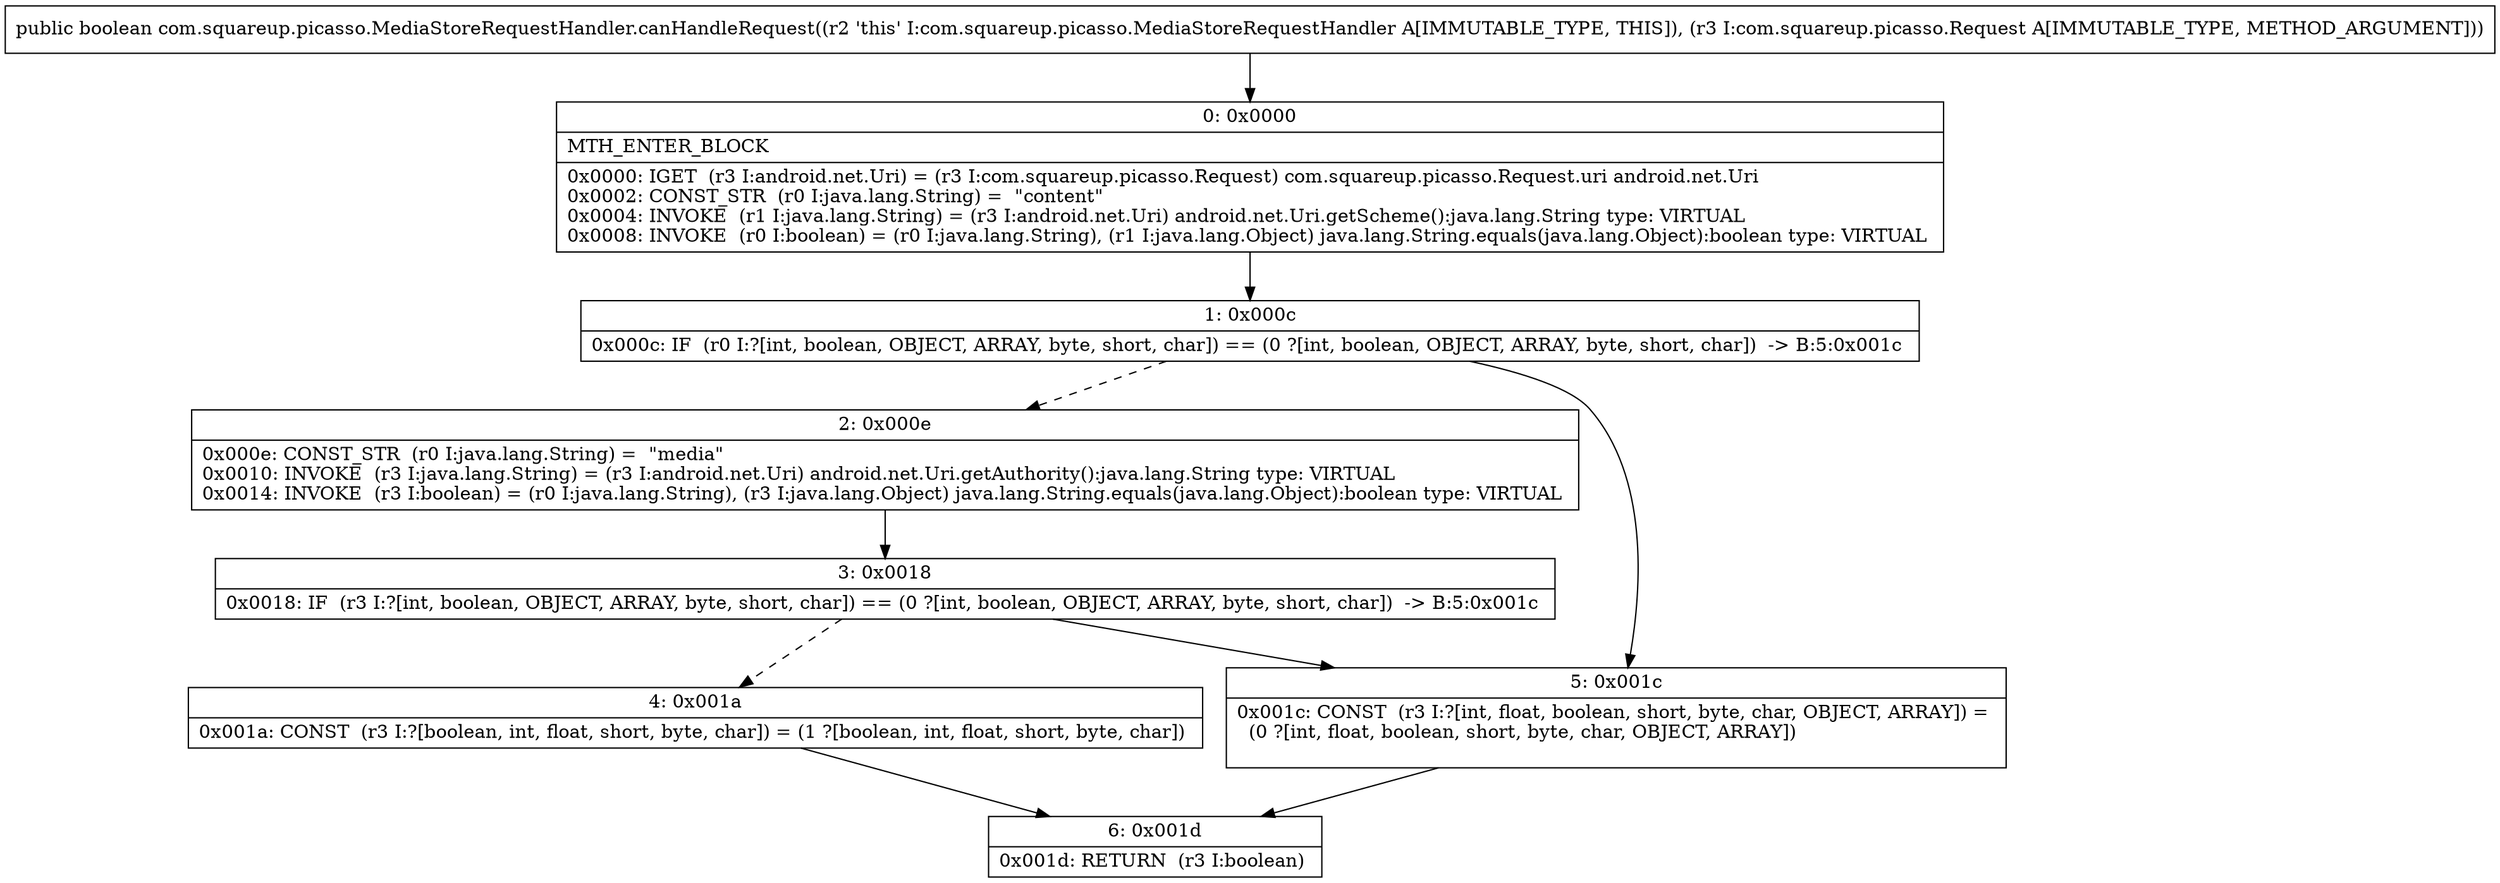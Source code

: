 digraph "CFG forcom.squareup.picasso.MediaStoreRequestHandler.canHandleRequest(Lcom\/squareup\/picasso\/Request;)Z" {
Node_0 [shape=record,label="{0\:\ 0x0000|MTH_ENTER_BLOCK\l|0x0000: IGET  (r3 I:android.net.Uri) = (r3 I:com.squareup.picasso.Request) com.squareup.picasso.Request.uri android.net.Uri \l0x0002: CONST_STR  (r0 I:java.lang.String) =  \"content\" \l0x0004: INVOKE  (r1 I:java.lang.String) = (r3 I:android.net.Uri) android.net.Uri.getScheme():java.lang.String type: VIRTUAL \l0x0008: INVOKE  (r0 I:boolean) = (r0 I:java.lang.String), (r1 I:java.lang.Object) java.lang.String.equals(java.lang.Object):boolean type: VIRTUAL \l}"];
Node_1 [shape=record,label="{1\:\ 0x000c|0x000c: IF  (r0 I:?[int, boolean, OBJECT, ARRAY, byte, short, char]) == (0 ?[int, boolean, OBJECT, ARRAY, byte, short, char])  \-\> B:5:0x001c \l}"];
Node_2 [shape=record,label="{2\:\ 0x000e|0x000e: CONST_STR  (r0 I:java.lang.String) =  \"media\" \l0x0010: INVOKE  (r3 I:java.lang.String) = (r3 I:android.net.Uri) android.net.Uri.getAuthority():java.lang.String type: VIRTUAL \l0x0014: INVOKE  (r3 I:boolean) = (r0 I:java.lang.String), (r3 I:java.lang.Object) java.lang.String.equals(java.lang.Object):boolean type: VIRTUAL \l}"];
Node_3 [shape=record,label="{3\:\ 0x0018|0x0018: IF  (r3 I:?[int, boolean, OBJECT, ARRAY, byte, short, char]) == (0 ?[int, boolean, OBJECT, ARRAY, byte, short, char])  \-\> B:5:0x001c \l}"];
Node_4 [shape=record,label="{4\:\ 0x001a|0x001a: CONST  (r3 I:?[boolean, int, float, short, byte, char]) = (1 ?[boolean, int, float, short, byte, char]) \l}"];
Node_5 [shape=record,label="{5\:\ 0x001c|0x001c: CONST  (r3 I:?[int, float, boolean, short, byte, char, OBJECT, ARRAY]) = \l  (0 ?[int, float, boolean, short, byte, char, OBJECT, ARRAY])\l \l}"];
Node_6 [shape=record,label="{6\:\ 0x001d|0x001d: RETURN  (r3 I:boolean) \l}"];
MethodNode[shape=record,label="{public boolean com.squareup.picasso.MediaStoreRequestHandler.canHandleRequest((r2 'this' I:com.squareup.picasso.MediaStoreRequestHandler A[IMMUTABLE_TYPE, THIS]), (r3 I:com.squareup.picasso.Request A[IMMUTABLE_TYPE, METHOD_ARGUMENT])) }"];
MethodNode -> Node_0;
Node_0 -> Node_1;
Node_1 -> Node_2[style=dashed];
Node_1 -> Node_5;
Node_2 -> Node_3;
Node_3 -> Node_4[style=dashed];
Node_3 -> Node_5;
Node_4 -> Node_6;
Node_5 -> Node_6;
}

